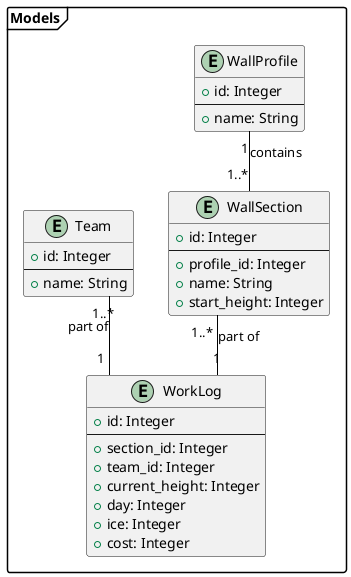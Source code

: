 @startuml

skinparam {
    PackageStyle Frame
    ArrowColor #000000
    BackgroundColor #ffffff
    BorderColor #b0b0b0
    linetype polyline
    linetype ortho
'    nodesep 50
'    ranksep 100
}

package Models {

    ' Define WallProfile entity
    entity WallProfile {
        +id: Integer
        --
        +name: String
    }

    ' Define WallSection entity
    entity WallSection {
        +id: Integer
        --
        +profile_id: Integer
        +name: String
        +start_height: Integer
    }

    ' Define Team entity
    entity Team {
        +id: Integer
        --
        +name: String
    }

    ' Define DailyLog entity
    entity WorkLog {
        +id: Integer
        --
        +section_id: Integer
        +team_id: Integer
        +current_height: Integer
        +day: Integer
        +ice: Integer
        +cost: Integer
    }

}
' Define relationships
WallProfile "1" -- "1..*" WallSection : contains
WallSection "1..*" -- "1" WorkLog : part of
Team "1..*" -- "1" WorkLog : part of



@enduml
